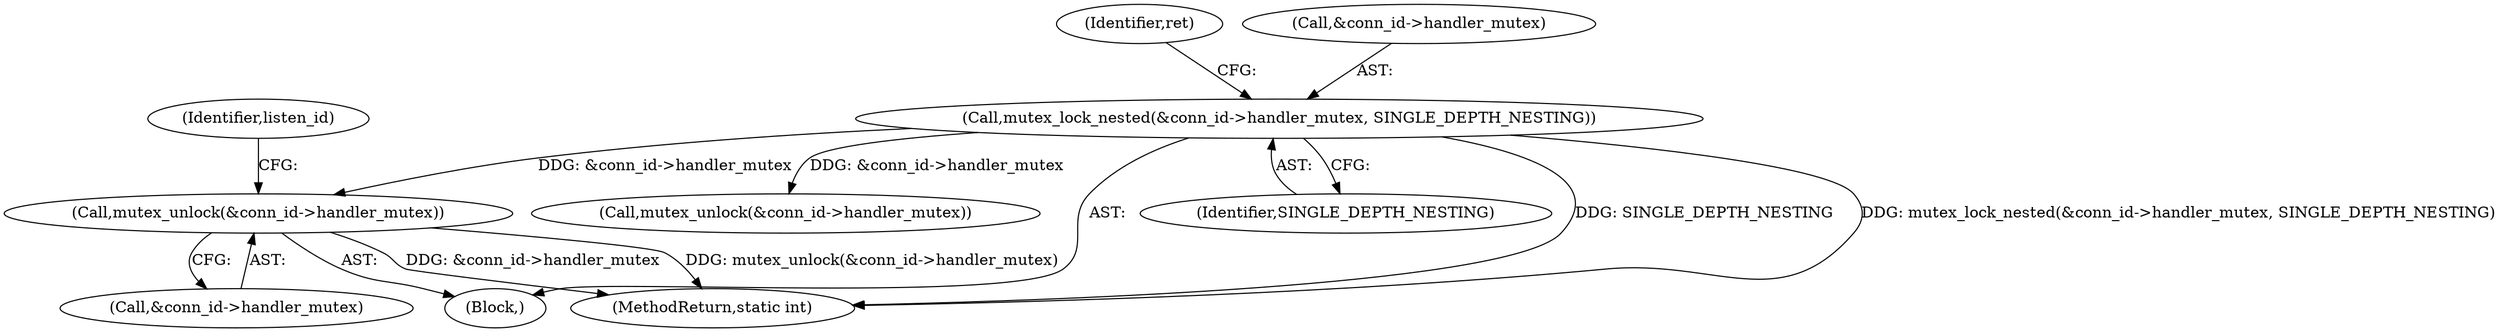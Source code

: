digraph "0_linux_b2853fd6c2d0f383dbdf7427e263eb576a633867_0@API" {
"1000292" [label="(Call,mutex_unlock(&conn_id->handler_mutex))"];
"1000221" [label="(Call,mutex_lock_nested(&conn_id->handler_mutex, SINGLE_DEPTH_NESTING))"];
"1000300" [label="(Identifier,listen_id)"];
"1000292" [label="(Call,mutex_unlock(&conn_id->handler_mutex))"];
"1000221" [label="(Call,mutex_lock_nested(&conn_id->handler_mutex, SINGLE_DEPTH_NESTING))"];
"1000320" [label="(Call,mutex_unlock(&conn_id->handler_mutex))"];
"1000340" [label="(MethodReturn,static int)"];
"1000106" [label="(Block,)"];
"1000228" [label="(Identifier,ret)"];
"1000226" [label="(Identifier,SINGLE_DEPTH_NESTING)"];
"1000293" [label="(Call,&conn_id->handler_mutex)"];
"1000222" [label="(Call,&conn_id->handler_mutex)"];
"1000292" -> "1000106"  [label="AST: "];
"1000292" -> "1000293"  [label="CFG: "];
"1000293" -> "1000292"  [label="AST: "];
"1000300" -> "1000292"  [label="CFG: "];
"1000292" -> "1000340"  [label="DDG: mutex_unlock(&conn_id->handler_mutex)"];
"1000292" -> "1000340"  [label="DDG: &conn_id->handler_mutex"];
"1000221" -> "1000292"  [label="DDG: &conn_id->handler_mutex"];
"1000221" -> "1000106"  [label="AST: "];
"1000221" -> "1000226"  [label="CFG: "];
"1000222" -> "1000221"  [label="AST: "];
"1000226" -> "1000221"  [label="AST: "];
"1000228" -> "1000221"  [label="CFG: "];
"1000221" -> "1000340"  [label="DDG: mutex_lock_nested(&conn_id->handler_mutex, SINGLE_DEPTH_NESTING)"];
"1000221" -> "1000340"  [label="DDG: SINGLE_DEPTH_NESTING"];
"1000221" -> "1000320"  [label="DDG: &conn_id->handler_mutex"];
}
